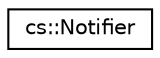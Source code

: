 digraph "Graphical Class Hierarchy"
{
  edge [fontname="Helvetica",fontsize="10",labelfontname="Helvetica",labelfontsize="10"];
  node [fontname="Helvetica",fontsize="10",shape=record];
  rankdir="LR";
  Node1 [label="cs::Notifier",height=0.2,width=0.4,color="black", fillcolor="white", style="filled",URL="$classcs_1_1Notifier.html"];
}
